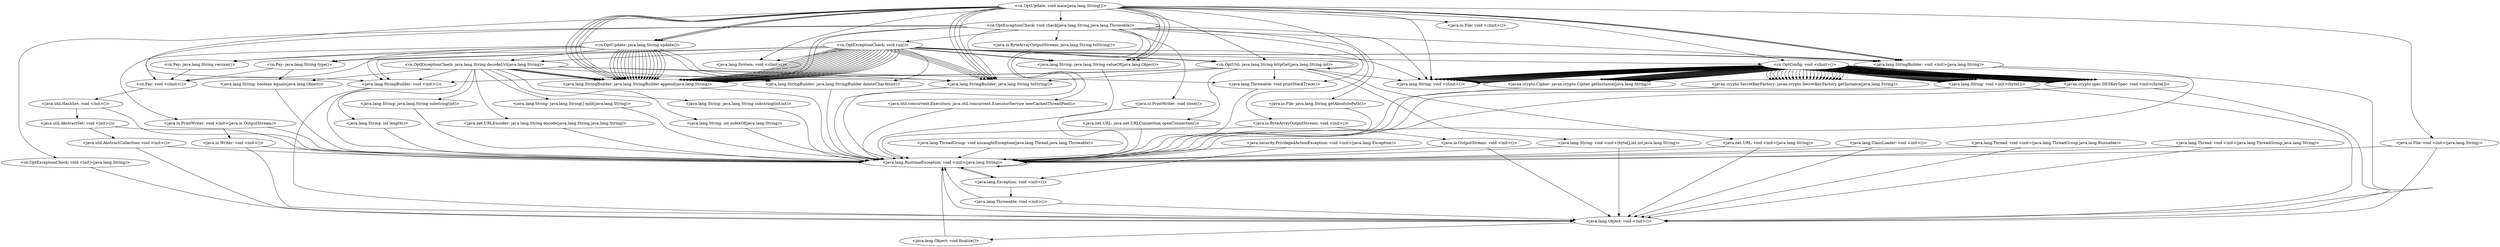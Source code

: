 digraph CallGraph {
"<cn.OptUpdate: void main(java.lang.String[])>" -> "<java.lang.System: void <clinit>()>";
"<cn.OptUpdate: void main(java.lang.String[])>" -> "<java.lang.StringBuilder: void <init>()>";
"<cn.OptUpdate: void main(java.lang.String[])>" -> "<cn.OptUtil: java.lang.String httpGet(java.lang.String,int)>";
"<cn.OptUpdate: void main(java.lang.String[])>" -> "<cn.OptUpdate: java.lang.String update()>";
"<cn.OptUpdate: void main(java.lang.String[])>" -> "<java.lang.StringBuilder: void <init>(java.lang.String)>";
"<cn.OptUpdate: void main(java.lang.String[])>" -> "<java.lang.String: java.lang.String valueOf(java.lang.Object)>";
"<cn.OptUpdate: void main(java.lang.String[])>" -> "<cn.OptUpdate: java.lang.String update()>";
"<cn.OptUpdate: void main(java.lang.String[])>" -> "<java.lang.StringBuilder: void <init>(java.lang.String)>";
"<cn.OptUpdate: void main(java.lang.String[])>" -> "<java.lang.String: java.lang.String valueOf(java.lang.Object)>";
"<cn.OptUpdate: void main(java.lang.String[])>" -> "<java.lang.StringBuilder: void <init>(java.lang.String)>";
"<cn.OptUpdate: void main(java.lang.String[])>" -> "<java.lang.String: java.lang.String valueOf(java.lang.Object)>";
"<cn.OptUpdate: void main(java.lang.String[])>" -> "<java.io.File: void <init>(java.lang.String)>";
"<cn.OptUpdate: void main(java.lang.String[])>" -> "<cn.OptUpdate: java.lang.String update()>";
"<cn.OptUpdate: void main(java.lang.String[])>" -> "<cn.OptExceptionCheck: void check(java.lang.String,java.lang.Throwable)>";
"<cn.OptUpdate: void main(java.lang.String[])>" -> "<cn.OptConfig: void <clinit>()>";
"<cn.OptUpdate: void main(java.lang.String[])>" -> "<java.lang.String: void <clinit>()>";
"<cn.OptUpdate: void main(java.lang.String[])>" -> "<java.io.File: void <clinit>()>";
"<java.lang.ThreadGroup: void uncaughtException(java.lang.Thread,java.lang.Throwable)>" -> "<java.lang.RuntimeException: void <init>(java.lang.String)>";
"<java.lang.ClassLoader: void <init>()>" -> "<java.lang.Object: void <init>()>";
"<java.lang.ClassLoader: void <init>()>" -> "<java.lang.RuntimeException: void <init>(java.lang.String)>";
"<java.security.PrivilegedActionException: void <init>(java.lang.Exception)>" -> "<java.lang.Exception: void <init>()>";
"<java.security.PrivilegedActionException: void <init>(java.lang.Exception)>" -> "<java.lang.RuntimeException: void <init>(java.lang.String)>";
"<java.lang.Thread: void <init>(java.lang.ThreadGroup,java.lang.Runnable)>" -> "<java.lang.Object: void <init>()>";
"<java.lang.Thread: void <init>(java.lang.ThreadGroup,java.lang.Runnable)>" -> "<java.lang.RuntimeException: void <init>(java.lang.String)>";
"<java.lang.Thread: void <init>(java.lang.ThreadGroup,java.lang.String)>" -> "<java.lang.Object: void <init>()>";
"<java.lang.Thread: void <init>(java.lang.ThreadGroup,java.lang.String)>" -> "<java.lang.RuntimeException: void <init>(java.lang.String)>";
"<java.lang.StringBuilder: void <init>()>" -> "<java.lang.Object: void <init>()>";
"<java.lang.StringBuilder: void <init>()>" -> "<java.lang.RuntimeException: void <init>(java.lang.String)>";
"<cn.OptUtil: java.lang.String httpGet(java.lang.String,int)>" -> "<java.lang.String: void <clinit>()>";
"<cn.OptUtil: java.lang.String httpGet(java.lang.String,int)>" -> "<cn.OptUtil: java.lang.String httpGet(java.lang.String,int)>";
"<cn.OptUtil: java.lang.String httpGet(java.lang.String,int)>" -> "<java.lang.String: void <init>(byte[],int,int,java.lang.String)>";
"<cn.OptUtil: java.lang.String httpGet(java.lang.String,int)>" -> "<java.net.URL: void <init>(java.lang.String)>";
"<cn.OptUtil: java.lang.String httpGet(java.lang.String,int)>" -> "<java.lang.StringBuilder: void <init>()>";
"<cn.OptUpdate: java.lang.String update()>" -> "<cn.Pay: void <clinit>()>";
"<cn.OptUpdate: java.lang.String update()>" -> "<cn.OptExceptionCheck: java.lang.String decodeUrl(java.lang.String)>";
"<cn.OptUpdate: java.lang.String update()>" -> "<cn.Pay: java.lang.String type()>";
"<cn.OptUpdate: java.lang.String update()>" -> "<cn.Pay: java.lang.String version()>";
"<cn.OptUpdate: java.lang.String update()>" -> "<java.lang.StringBuilder: void <init>()>";
"<java.lang.StringBuilder: void <init>(java.lang.String)>" -> "<java.lang.Object: void <init>()>";
"<java.lang.StringBuilder: void <init>(java.lang.String)>" -> "<java.lang.RuntimeException: void <init>(java.lang.String)>";
"<java.lang.String: java.lang.String valueOf(java.lang.Object)>" -> "<java.lang.RuntimeException: void <init>(java.lang.String)>";
"<java.io.File: void <init>(java.lang.String)>" -> "<java.lang.Object: void <init>()>";
"<java.io.File: void <init>(java.lang.String)>" -> "<java.lang.RuntimeException: void <init>(java.lang.String)>";
"<cn.OptExceptionCheck: void check(java.lang.String,java.lang.Throwable)>" -> "<java.lang.String: void <clinit>()>";
"<cn.OptExceptionCheck: void check(java.lang.String,java.lang.Throwable)>" -> "<cn.OptExceptionCheck: void <init>(java.lang.String)>";
"<cn.OptExceptionCheck: void check(java.lang.String,java.lang.Throwable)>" -> "<java.lang.StringBuilder: void <init>(java.lang.String)>";
"<cn.OptExceptionCheck: void check(java.lang.String,java.lang.Throwable)>" -> "<java.lang.String: java.lang.String valueOf(java.lang.Object)>";
"<cn.OptExceptionCheck: void check(java.lang.String,java.lang.Throwable)>" -> "<java.util.concurrent.Executors: java.util.concurrent.ExecutorService newCachedThreadPool()>";
"<cn.OptExceptionCheck: void check(java.lang.String,java.lang.Throwable)>" -> "<java.io.PrintWriter: void <init>(java.io.OutputStream)>";
"<cn.OptExceptionCheck: void check(java.lang.String,java.lang.Throwable)>" -> "<java.io.ByteArrayOutputStream: void <init>()>";
"<cn.OptConfig: void <clinit>()>" -> "<java.lang.String: void <clinit>()>";
"<cn.OptConfig: void <clinit>()>" -> "<java.lang.String: void <init>(byte[])>";
"<cn.OptConfig: void <clinit>()>" -> "<javax.crypto.Cipher: javax.crypto.Cipher getInstance(java.lang.String)>";
"<cn.OptConfig: void <clinit>()>" -> "<javax.crypto.spec.DESKeySpec: void <init>(byte[])>";
"<cn.OptConfig: void <clinit>()>" -> "<javax.crypto.SecretKeyFactory: javax.crypto.SecretKeyFactory getInstance(java.lang.String)>";
"<cn.OptConfig: void <clinit>()>" -> "<java.lang.String: void <init>(byte[])>";
"<cn.OptConfig: void <clinit>()>" -> "<javax.crypto.Cipher: javax.crypto.Cipher getInstance(java.lang.String)>";
"<cn.OptConfig: void <clinit>()>" -> "<javax.crypto.spec.DESKeySpec: void <init>(byte[])>";
"<cn.OptConfig: void <clinit>()>" -> "<javax.crypto.SecretKeyFactory: javax.crypto.SecretKeyFactory getInstance(java.lang.String)>";
"<cn.OptConfig: void <clinit>()>" -> "<java.lang.String: void <init>(byte[])>";
"<cn.OptConfig: void <clinit>()>" -> "<javax.crypto.Cipher: javax.crypto.Cipher getInstance(java.lang.String)>";
"<cn.OptConfig: void <clinit>()>" -> "<javax.crypto.spec.DESKeySpec: void <init>(byte[])>";
"<cn.OptConfig: void <clinit>()>" -> "<javax.crypto.SecretKeyFactory: javax.crypto.SecretKeyFactory getInstance(java.lang.String)>";
"<cn.OptConfig: void <clinit>()>" -> "<java.lang.String: void <init>(byte[])>";
"<cn.OptConfig: void <clinit>()>" -> "<javax.crypto.Cipher: javax.crypto.Cipher getInstance(java.lang.String)>";
"<cn.OptConfig: void <clinit>()>" -> "<javax.crypto.spec.DESKeySpec: void <init>(byte[])>";
"<cn.OptConfig: void <clinit>()>" -> "<javax.crypto.SecretKeyFactory: javax.crypto.SecretKeyFactory getInstance(java.lang.String)>";
"<cn.OptConfig: void <clinit>()>" -> "<java.lang.String: void <init>(byte[])>";
"<cn.OptConfig: void <clinit>()>" -> "<javax.crypto.Cipher: javax.crypto.Cipher getInstance(java.lang.String)>";
"<cn.OptConfig: void <clinit>()>" -> "<javax.crypto.spec.DESKeySpec: void <init>(byte[])>";
"<cn.OptConfig: void <clinit>()>" -> "<javax.crypto.SecretKeyFactory: javax.crypto.SecretKeyFactory getInstance(java.lang.String)>";
"<cn.OptConfig: void <clinit>()>" -> "<java.lang.String: void <init>(byte[])>";
"<cn.OptConfig: void <clinit>()>" -> "<javax.crypto.Cipher: javax.crypto.Cipher getInstance(java.lang.String)>";
"<cn.OptConfig: void <clinit>()>" -> "<javax.crypto.spec.DESKeySpec: void <init>(byte[])>";
"<cn.OptConfig: void <clinit>()>" -> "<javax.crypto.SecretKeyFactory: javax.crypto.SecretKeyFactory getInstance(java.lang.String)>";
"<cn.OptConfig: void <clinit>()>" -> "<java.lang.String: void <init>(byte[])>";
"<cn.OptConfig: void <clinit>()>" -> "<javax.crypto.Cipher: javax.crypto.Cipher getInstance(java.lang.String)>";
"<cn.OptConfig: void <clinit>()>" -> "<javax.crypto.spec.DESKeySpec: void <init>(byte[])>";
"<cn.OptConfig: void <clinit>()>" -> "<javax.crypto.SecretKeyFactory: javax.crypto.SecretKeyFactory getInstance(java.lang.String)>";
"<cn.OptConfig: void <clinit>()>" -> "<java.lang.String: void <init>(byte[])>";
"<cn.OptConfig: void <clinit>()>" -> "<javax.crypto.Cipher: javax.crypto.Cipher getInstance(java.lang.String)>";
"<cn.OptConfig: void <clinit>()>" -> "<javax.crypto.spec.DESKeySpec: void <init>(byte[])>";
"<cn.OptConfig: void <clinit>()>" -> "<javax.crypto.SecretKeyFactory: javax.crypto.SecretKeyFactory getInstance(java.lang.String)>";
"<cn.OptConfig: void <clinit>()>" -> "<java.lang.String: void <init>(byte[])>";
"<cn.OptConfig: void <clinit>()>" -> "<javax.crypto.Cipher: javax.crypto.Cipher getInstance(java.lang.String)>";
"<cn.OptConfig: void <clinit>()>" -> "<javax.crypto.spec.DESKeySpec: void <init>(byte[])>";
"<cn.OptConfig: void <clinit>()>" -> "<javax.crypto.SecretKeyFactory: javax.crypto.SecretKeyFactory getInstance(java.lang.String)>";
"<cn.OptConfig: void <clinit>()>" -> "<java.lang.String: void <init>(byte[])>";
"<cn.OptConfig: void <clinit>()>" -> "<javax.crypto.Cipher: javax.crypto.Cipher getInstance(java.lang.String)>";
"<cn.OptConfig: void <clinit>()>" -> "<javax.crypto.spec.DESKeySpec: void <init>(byte[])>";
"<cn.OptConfig: void <clinit>()>" -> "<javax.crypto.SecretKeyFactory: javax.crypto.SecretKeyFactory getInstance(java.lang.String)>";
"<cn.OptConfig: void <clinit>()>" -> "<java.lang.String: void <init>(byte[])>";
"<cn.OptConfig: void <clinit>()>" -> "<javax.crypto.Cipher: javax.crypto.Cipher getInstance(java.lang.String)>";
"<cn.OptConfig: void <clinit>()>" -> "<javax.crypto.spec.DESKeySpec: void <init>(byte[])>";
"<cn.OptConfig: void <clinit>()>" -> "<javax.crypto.SecretKeyFactory: javax.crypto.SecretKeyFactory getInstance(java.lang.String)>";
"<cn.OptConfig: void <clinit>()>" -> "<java.lang.String: void <init>(byte[])>";
"<cn.OptConfig: void <clinit>()>" -> "<javax.crypto.Cipher: javax.crypto.Cipher getInstance(java.lang.String)>";
"<cn.OptConfig: void <clinit>()>" -> "<javax.crypto.spec.DESKeySpec: void <init>(byte[])>";
"<cn.OptConfig: void <clinit>()>" -> "<javax.crypto.SecretKeyFactory: javax.crypto.SecretKeyFactory getInstance(java.lang.String)>";
"<cn.OptConfig: void <clinit>()>" -> "<java.lang.String: void <init>(byte[])>";
"<cn.OptConfig: void <clinit>()>" -> "<javax.crypto.Cipher: javax.crypto.Cipher getInstance(java.lang.String)>";
"<cn.OptConfig: void <clinit>()>" -> "<javax.crypto.spec.DESKeySpec: void <init>(byte[])>";
"<cn.OptConfig: void <clinit>()>" -> "<javax.crypto.SecretKeyFactory: javax.crypto.SecretKeyFactory getInstance(java.lang.String)>";
"<cn.OptConfig: void <clinit>()>" -> "<java.lang.String: void <init>(byte[])>";
"<cn.OptConfig: void <clinit>()>" -> "<javax.crypto.Cipher: javax.crypto.Cipher getInstance(java.lang.String)>";
"<cn.OptConfig: void <clinit>()>" -> "<javax.crypto.spec.DESKeySpec: void <init>(byte[])>";
"<cn.OptConfig: void <clinit>()>" -> "<javax.crypto.SecretKeyFactory: javax.crypto.SecretKeyFactory getInstance(java.lang.String)>";
"<cn.OptConfig: void <clinit>()>" -> "<java.lang.String: void <init>(byte[])>";
"<cn.OptConfig: void <clinit>()>" -> "<javax.crypto.Cipher: javax.crypto.Cipher getInstance(java.lang.String)>";
"<cn.OptConfig: void <clinit>()>" -> "<javax.crypto.spec.DESKeySpec: void <init>(byte[])>";
"<cn.OptConfig: void <clinit>()>" -> "<javax.crypto.SecretKeyFactory: javax.crypto.SecretKeyFactory getInstance(java.lang.String)>";
"<cn.OptConfig: void <clinit>()>" -> "<java.lang.String: void <init>(byte[])>";
"<cn.OptConfig: void <clinit>()>" -> "<javax.crypto.Cipher: javax.crypto.Cipher getInstance(java.lang.String)>";
"<cn.OptConfig: void <clinit>()>" -> "<javax.crypto.spec.DESKeySpec: void <init>(byte[])>";
"<cn.OptConfig: void <clinit>()>" -> "<javax.crypto.SecretKeyFactory: javax.crypto.SecretKeyFactory getInstance(java.lang.String)>";
"<cn.OptConfig: void <clinit>()>" -> "<java.lang.String: void <init>(byte[])>";
"<cn.OptConfig: void <clinit>()>" -> "<javax.crypto.Cipher: javax.crypto.Cipher getInstance(java.lang.String)>";
"<cn.OptConfig: void <clinit>()>" -> "<javax.crypto.spec.DESKeySpec: void <init>(byte[])>";
"<cn.OptConfig: void <clinit>()>" -> "<javax.crypto.SecretKeyFactory: javax.crypto.SecretKeyFactory getInstance(java.lang.String)>";
"<cn.OptConfig: void <clinit>()>" -> "<java.lang.String: void <init>(byte[])>";
"<cn.OptConfig: void <clinit>()>" -> "<javax.crypto.Cipher: javax.crypto.Cipher getInstance(java.lang.String)>";
"<cn.OptConfig: void <clinit>()>" -> "<javax.crypto.spec.DESKeySpec: void <init>(byte[])>";
"<cn.OptConfig: void <clinit>()>" -> "<javax.crypto.SecretKeyFactory: javax.crypto.SecretKeyFactory getInstance(java.lang.String)>";
"<cn.OptConfig: void <clinit>()>" -> "<java.lang.String: void <init>(byte[])>";
"<cn.OptConfig: void <clinit>()>" -> "<javax.crypto.Cipher: javax.crypto.Cipher getInstance(java.lang.String)>";
"<cn.OptConfig: void <clinit>()>" -> "<javax.crypto.spec.DESKeySpec: void <init>(byte[])>";
"<cn.OptConfig: void <clinit>()>" -> "<javax.crypto.SecretKeyFactory: javax.crypto.SecretKeyFactory getInstance(java.lang.String)>";
"<cn.OptConfig: void <clinit>()>" -> "<java.lang.String: void <init>(byte[])>";
"<cn.OptConfig: void <clinit>()>" -> "<javax.crypto.Cipher: javax.crypto.Cipher getInstance(java.lang.String)>";
"<cn.OptConfig: void <clinit>()>" -> "<javax.crypto.spec.DESKeySpec: void <init>(byte[])>";
"<cn.OptConfig: void <clinit>()>" -> "<javax.crypto.SecretKeyFactory: javax.crypto.SecretKeyFactory getInstance(java.lang.String)>";
"<cn.OptConfig: void <clinit>()>" -> "<java.lang.String: void <init>(byte[])>";
"<cn.OptConfig: void <clinit>()>" -> "<javax.crypto.Cipher: javax.crypto.Cipher getInstance(java.lang.String)>";
"<cn.OptConfig: void <clinit>()>" -> "<javax.crypto.spec.DESKeySpec: void <init>(byte[])>";
"<cn.OptConfig: void <clinit>()>" -> "<javax.crypto.SecretKeyFactory: javax.crypto.SecretKeyFactory getInstance(java.lang.String)>";
"<cn.OptConfig: void <clinit>()>" -> "<java.lang.String: void <init>(byte[])>";
"<cn.OptConfig: void <clinit>()>" -> "<javax.crypto.Cipher: javax.crypto.Cipher getInstance(java.lang.String)>";
"<cn.OptConfig: void <clinit>()>" -> "<javax.crypto.spec.DESKeySpec: void <init>(byte[])>";
"<cn.OptConfig: void <clinit>()>" -> "<javax.crypto.SecretKeyFactory: javax.crypto.SecretKeyFactory getInstance(java.lang.String)>";
"<cn.OptConfig: void <clinit>()>" -> "<java.lang.String: void <clinit>()>";
"<cn.OptConfig: void <clinit>()>" -> "<java.lang.String: void <clinit>()>";
"<cn.OptConfig: void <clinit>()>" -> "<java.lang.String: void <clinit>()>";
"<cn.OptConfig: void <clinit>()>" -> "<java.lang.String: void <clinit>()>";
"<cn.OptConfig: void <clinit>()>" -> "<java.lang.String: void <clinit>()>";
"<cn.OptConfig: void <clinit>()>" -> "<java.lang.String: void <clinit>()>";
"<cn.OptConfig: void <clinit>()>" -> "<java.lang.String: void <clinit>()>";
"<cn.OptConfig: void <clinit>()>" -> "<java.lang.String: void <clinit>()>";
"<cn.OptConfig: void <clinit>()>" -> "<java.lang.String: void <clinit>()>";
"<cn.OptConfig: void <clinit>()>" -> "<java.lang.String: void <clinit>()>";
"<cn.OptConfig: void <clinit>()>" -> "<java.lang.String: void <clinit>()>";
"<cn.OptConfig: void <clinit>()>" -> "<java.lang.String: void <clinit>()>";
"<cn.OptConfig: void <clinit>()>" -> "<java.lang.String: void <clinit>()>";
"<cn.OptConfig: void <clinit>()>" -> "<java.lang.String: void <clinit>()>";
"<cn.OptConfig: void <clinit>()>" -> "<java.lang.String: void <clinit>()>";
"<cn.OptConfig: void <clinit>()>" -> "<java.lang.String: void <clinit>()>";
"<cn.OptConfig: void <clinit>()>" -> "<java.lang.String: void <clinit>()>";
"<cn.OptConfig: void <clinit>()>" -> "<java.lang.String: void <clinit>()>";
"<cn.OptConfig: void <clinit>()>" -> "<java.lang.String: void <clinit>()>";
"<cn.OptConfig: void <clinit>()>" -> "<java.lang.String: void <clinit>()>";
"<cn.OptConfig: void <clinit>()>" -> "<java.lang.String: void <clinit>()>";
"<java.lang.RuntimeException: void <init>(java.lang.String)>" -> "<java.lang.Exception: void <init>()>";
"<java.lang.RuntimeException: void <init>(java.lang.String)>" -> "<java.lang.RuntimeException: void <init>(java.lang.String)>";
"<java.lang.Object: void <init>()>" -> "<java.lang.Object: void finalize()>";
"<java.lang.Object: void <init>()>" -> "<java.lang.RuntimeException: void <init>(java.lang.String)>";
"<java.lang.Exception: void <init>()>" -> "<java.lang.Throwable: void <init>()>";
"<java.lang.Exception: void <init>()>" -> "<java.lang.RuntimeException: void <init>(java.lang.String)>";
"<java.lang.String: void <init>(byte[],int,int,java.lang.String)>" -> "<java.lang.Object: void <init>()>";
"<java.lang.String: void <init>(byte[],int,int,java.lang.String)>" -> "<java.lang.RuntimeException: void <init>(java.lang.String)>";
"<java.net.URL: void <init>(java.lang.String)>" -> "<java.lang.Object: void <init>()>";
"<java.net.URL: void <init>(java.lang.String)>" -> "<java.lang.RuntimeException: void <init>(java.lang.String)>";
"<cn.Pay: void <clinit>()>" -> "<java.util.HashSet: void <init>()>";
"<cn.OptExceptionCheck: java.lang.String decodeUrl(java.lang.String)>" -> "<java.lang.StringBuilder: void <init>()>";
"<cn.OptExceptionCheck: java.lang.String decodeUrl(java.lang.String)>" -> "<java.net.URLEncoder: java.lang.String encode(java.lang.String,java.lang.String)>";
"<cn.Pay: java.lang.String type()>" -> "<cn.Pay: void <clinit>()>";
"<cn.Pay: java.lang.String version()>" -> "<cn.Pay: void <clinit>()>";
"<cn.OptExceptionCheck: void <init>(java.lang.String)>" -> "<java.lang.Object: void <init>()>";
"<java.util.concurrent.Executors: java.util.concurrent.ExecutorService newCachedThreadPool()>" -> "<java.lang.RuntimeException: void <init>(java.lang.String)>";
"<java.io.PrintWriter: void <init>(java.io.OutputStream)>" -> "<java.io.Writer: void <init>()>";
"<java.io.PrintWriter: void <init>(java.io.OutputStream)>" -> "<java.lang.RuntimeException: void <init>(java.lang.String)>";
"<java.io.ByteArrayOutputStream: void <init>()>" -> "<java.io.OutputStream: void <init>()>";
"<java.io.ByteArrayOutputStream: void <init>()>" -> "<java.lang.RuntimeException: void <init>(java.lang.String)>";
"<java.lang.String: void <init>(byte[])>" -> "<java.lang.Object: void <init>()>";
"<java.lang.String: void <init>(byte[])>" -> "<java.lang.RuntimeException: void <init>(java.lang.String)>";
"<javax.crypto.Cipher: javax.crypto.Cipher getInstance(java.lang.String)>" -> "<java.lang.RuntimeException: void <init>(java.lang.String)>";
"<javax.crypto.spec.DESKeySpec: void <init>(byte[])>" -> "<java.lang.Object: void <init>()>";
"<javax.crypto.spec.DESKeySpec: void <init>(byte[])>" -> "<java.lang.RuntimeException: void <init>(java.lang.String)>";
"<javax.crypto.SecretKeyFactory: javax.crypto.SecretKeyFactory getInstance(java.lang.String)>" -> "<java.lang.RuntimeException: void <init>(java.lang.String)>";
"<java.lang.Object: void finalize()>" -> "<java.lang.RuntimeException: void <init>(java.lang.String)>";
"<java.lang.Throwable: void <init>()>" -> "<java.lang.Object: void <init>()>";
"<java.lang.Throwable: void <init>()>" -> "<java.lang.RuntimeException: void <init>(java.lang.String)>";
"<java.util.HashSet: void <init>()>" -> "<java.util.AbstractSet: void <init>()>";
"<java.util.HashSet: void <init>()>" -> "<java.lang.RuntimeException: void <init>(java.lang.String)>";
"<java.net.URLEncoder: java.lang.String encode(java.lang.String,java.lang.String)>" -> "<java.lang.RuntimeException: void <init>(java.lang.String)>";
"<java.io.Writer: void <init>()>" -> "<java.lang.Object: void <init>()>";
"<java.io.Writer: void <init>()>" -> "<java.lang.RuntimeException: void <init>(java.lang.String)>";
"<java.io.OutputStream: void <init>()>" -> "<java.lang.Object: void <init>()>";
"<java.io.OutputStream: void <init>()>" -> "<java.lang.RuntimeException: void <init>(java.lang.String)>";
"<java.util.AbstractSet: void <init>()>" -> "<java.util.AbstractCollection: void <init>()>";
"<java.util.AbstractSet: void <init>()>" -> "<java.lang.RuntimeException: void <init>(java.lang.String)>";
"<java.util.AbstractCollection: void <init>()>" -> "<java.lang.Object: void <init>()>";
"<java.util.AbstractCollection: void <init>()>" -> "<java.lang.RuntimeException: void <init>(java.lang.String)>";
"<cn.OptExceptionCheck: java.lang.String decodeUrl(java.lang.String)>" -> "<java.lang.StringBuilder: java.lang.StringBuilder deleteCharAt(int)>";
"<cn.OptExceptionCheck: java.lang.String decodeUrl(java.lang.String)>" -> "<java.lang.StringBuilder: java.lang.String toString()>";
"<cn.OptExceptionCheck: java.lang.String decodeUrl(java.lang.String)>" -> "<java.lang.StringBuilder: java.lang.StringBuilder append(java.lang.String)>";
"<cn.OptExceptionCheck: java.lang.String decodeUrl(java.lang.String)>" -> "<java.lang.StringBuilder: java.lang.StringBuilder append(java.lang.String)>";
"<cn.OptExceptionCheck: java.lang.String decodeUrl(java.lang.String)>" -> "<java.lang.StringBuilder: java.lang.StringBuilder append(java.lang.String)>";
"<cn.OptExceptionCheck: java.lang.String decodeUrl(java.lang.String)>" -> "<java.lang.StringBuilder: java.lang.StringBuilder append(java.lang.String)>";
"<java.lang.StringBuilder: java.lang.StringBuilder deleteCharAt(int)>" -> "<java.lang.RuntimeException: void <init>(java.lang.String)>";
"<java.lang.StringBuilder: java.lang.String toString()>" -> "<java.lang.RuntimeException: void <init>(java.lang.String)>";
"<java.lang.StringBuilder: java.lang.StringBuilder append(java.lang.String)>" -> "<java.lang.RuntimeException: void <init>(java.lang.String)>";
"<cn.OptExceptionCheck: void check(java.lang.String,java.lang.Throwable)>" -> "<java.lang.StringBuilder: java.lang.StringBuilder append(java.lang.String)>";
"<cn.OptExceptionCheck: void check(java.lang.String,java.lang.Throwable)>" -> "<java.lang.StringBuilder: java.lang.StringBuilder append(java.lang.String)>";
"<cn.OptExceptionCheck: void check(java.lang.String,java.lang.Throwable)>" -> "<java.lang.StringBuilder: java.lang.String toString()>";
"<cn.OptExceptionCheck: void check(java.lang.String,java.lang.Throwable)>" -> "<cn.OptExceptionCheck: void run()>";
"<cn.OptExceptionCheck: void run()>" -> "<cn.Pay: void <clinit>()>";
"<cn.OptExceptionCheck: void run()>" -> "<java.lang.StringBuilder: void <init>(java.lang.String)>";
"<cn.OptExceptionCheck: void run()>" -> "<cn.OptUtil: java.lang.String httpGet(java.lang.String,int)>";
"<cn.OptExceptionCheck: void run()>" -> "<java.lang.StringBuilder: void <init>(java.lang.String)>";
"<cn.OptExceptionCheck: void run()>" -> "<java.lang.String: java.lang.String valueOf(java.lang.Object)>";
"<cn.OptExceptionCheck: void run()>" -> "<cn.OptUtil: java.lang.String httpGet(java.lang.String,int)>";
"<cn.OptExceptionCheck: void run()>" -> "<java.lang.StringBuilder: void <init>(java.lang.String)>";
"<cn.OptExceptionCheck: void run()>" -> "<java.lang.String: java.lang.String valueOf(java.lang.Object)>";
"<cn.OptExceptionCheck: void run()>" -> "<cn.OptExceptionCheck: java.lang.String decodeUrl(java.lang.String)>";
"<cn.OptExceptionCheck: void run()>" -> "<cn.Pay: java.lang.String type()>";
"<cn.OptExceptionCheck: void run()>" -> "<cn.Pay: java.lang.String version()>";
"<cn.OptExceptionCheck: void run()>" -> "<java.lang.StringBuilder: void <init>()>";
"<cn.OptExceptionCheck: void run()>" -> "<java.lang.String: void <clinit>()>";
"<cn.OptExceptionCheck: void run()>" -> "<cn.OptConfig: void <clinit>()>";
"<cn.OptExceptionCheck: void run()>" -> "<java.lang.System: void <clinit>()>";
"<cn.OptExceptionCheck: void run()>" -> "<java.lang.StringBuilder: java.lang.StringBuilder append(java.lang.String)>";
"<cn.OptExceptionCheck: void run()>" -> "<java.lang.StringBuilder: java.lang.StringBuilder append(java.lang.String)>";
"<cn.OptExceptionCheck: void run()>" -> "<java.lang.StringBuilder: java.lang.StringBuilder append(java.lang.String)>";
"<cn.OptExceptionCheck: void run()>" -> "<java.lang.StringBuilder: java.lang.StringBuilder append(java.lang.String)>";
"<cn.OptExceptionCheck: void run()>" -> "<java.lang.StringBuilder: java.lang.StringBuilder append(java.lang.String)>";
"<cn.OptExceptionCheck: void run()>" -> "<java.lang.StringBuilder: java.lang.StringBuilder append(java.lang.String)>";
"<cn.OptExceptionCheck: void run()>" -> "<java.lang.StringBuilder: java.lang.StringBuilder append(java.lang.String)>";
"<cn.OptExceptionCheck: void run()>" -> "<java.lang.StringBuilder: java.lang.StringBuilder append(java.lang.String)>";
"<cn.OptExceptionCheck: void run()>" -> "<java.lang.StringBuilder: java.lang.StringBuilder append(java.lang.String)>";
"<cn.OptExceptionCheck: void run()>" -> "<java.lang.StringBuilder: java.lang.StringBuilder append(java.lang.String)>";
"<cn.OptExceptionCheck: void run()>" -> "<java.lang.StringBuilder: java.lang.StringBuilder append(java.lang.String)>";
"<cn.OptExceptionCheck: void run()>" -> "<java.lang.StringBuilder: java.lang.StringBuilder append(java.lang.String)>";
"<cn.OptExceptionCheck: void run()>" -> "<java.lang.StringBuilder: java.lang.StringBuilder append(java.lang.String)>";
"<cn.OptExceptionCheck: void run()>" -> "<java.lang.StringBuilder: java.lang.StringBuilder append(java.lang.String)>";
"<cn.OptExceptionCheck: void run()>" -> "<java.lang.StringBuilder: java.lang.StringBuilder append(java.lang.String)>";
"<cn.OptExceptionCheck: void run()>" -> "<java.lang.StringBuilder: java.lang.StringBuilder append(java.lang.String)>";
"<cn.OptExceptionCheck: void run()>" -> "<java.lang.StringBuilder: java.lang.StringBuilder append(java.lang.String)>";
"<cn.OptExceptionCheck: void run()>" -> "<java.lang.StringBuilder: java.lang.StringBuilder append(java.lang.String)>";
"<cn.OptExceptionCheck: void run()>" -> "<java.lang.StringBuilder: java.lang.StringBuilder deleteCharAt(int)>";
"<cn.OptExceptionCheck: void run()>" -> "<java.lang.StringBuilder: java.lang.String toString()>";
"<cn.OptExceptionCheck: void run()>" -> "<java.lang.StringBuilder: java.lang.StringBuilder append(java.lang.String)>";
"<cn.OptExceptionCheck: void run()>" -> "<java.lang.StringBuilder: java.lang.String toString()>";
"<cn.OptExceptionCheck: void run()>" -> "<java.lang.StringBuilder: java.lang.StringBuilder append(java.lang.String)>";
"<cn.OptExceptionCheck: void run()>" -> "<java.lang.StringBuilder: java.lang.String toString()>";
"<cn.OptExceptionCheck: void run()>" -> "<java.lang.StringBuilder: java.lang.StringBuilder append(java.lang.String)>";
"<cn.OptExceptionCheck: void run()>" -> "<java.lang.StringBuilder: java.lang.String toString()>";
"<cn.OptExceptionCheck: void check(java.lang.String,java.lang.Throwable)>" -> "<java.io.PrintWriter: void close()>";
"<java.io.PrintWriter: void close()>" -> "<java.lang.RuntimeException: void <init>(java.lang.String)>";
"<cn.OptExceptionCheck: void check(java.lang.String,java.lang.Throwable)>" -> "<java.io.ByteArrayOutputStream: java.lang.String toString()>";
"<java.io.ByteArrayOutputStream: java.lang.String toString()>" -> "<java.lang.RuntimeException: void <init>(java.lang.String)>";
"<cn.OptUpdate: java.lang.String update()>" -> "<java.lang.StringBuilder: java.lang.StringBuilder append(java.lang.String)>";
"<cn.OptUpdate: java.lang.String update()>" -> "<java.lang.StringBuilder: java.lang.StringBuilder append(java.lang.String)>";
"<cn.OptUpdate: java.lang.String update()>" -> "<java.lang.StringBuilder: java.lang.StringBuilder append(java.lang.String)>";
"<cn.OptUpdate: java.lang.String update()>" -> "<java.lang.StringBuilder: java.lang.StringBuilder append(java.lang.String)>";
"<cn.OptUpdate: java.lang.String update()>" -> "<java.lang.StringBuilder: java.lang.StringBuilder append(java.lang.String)>";
"<cn.OptUpdate: java.lang.String update()>" -> "<java.lang.StringBuilder: java.lang.StringBuilder append(java.lang.String)>";
"<cn.OptUpdate: java.lang.String update()>" -> "<java.lang.StringBuilder: java.lang.StringBuilder append(java.lang.String)>";
"<cn.OptUpdate: java.lang.String update()>" -> "<java.lang.StringBuilder: java.lang.StringBuilder append(java.lang.String)>";
"<cn.OptUpdate: java.lang.String update()>" -> "<java.lang.StringBuilder: java.lang.StringBuilder append(java.lang.String)>";
"<cn.OptUpdate: java.lang.String update()>" -> "<java.lang.StringBuilder: java.lang.StringBuilder append(java.lang.String)>";
"<cn.OptUpdate: java.lang.String update()>" -> "<java.lang.StringBuilder: java.lang.StringBuilder append(java.lang.String)>";
"<cn.OptUpdate: java.lang.String update()>" -> "<java.lang.StringBuilder: java.lang.StringBuilder append(java.lang.String)>";
"<cn.OptUpdate: java.lang.String update()>" -> "<java.lang.StringBuilder: java.lang.StringBuilder append(java.lang.String)>";
"<cn.OptUpdate: java.lang.String update()>" -> "<java.lang.StringBuilder: java.lang.StringBuilder append(java.lang.String)>";
"<cn.OptUpdate: java.lang.String update()>" -> "<java.lang.StringBuilder: java.lang.StringBuilder append(java.lang.String)>";
"<cn.OptUpdate: java.lang.String update()>" -> "<java.lang.StringBuilder: java.lang.StringBuilder append(java.lang.String)>";
"<cn.OptUpdate: java.lang.String update()>" -> "<java.lang.StringBuilder: java.lang.StringBuilder deleteCharAt(int)>";
"<cn.OptUpdate: java.lang.String update()>" -> "<java.lang.StringBuilder: java.lang.String toString()>";
"<cn.OptUtil: java.lang.String httpGet(java.lang.String,int)>" -> "<java.net.URL: java.net.URLConnection openConnection()>";
"<java.net.URL: java.net.URLConnection openConnection()>" -> "<java.lang.RuntimeException: void <init>(java.lang.String)>";
"<cn.OptUtil: java.lang.String httpGet(java.lang.String,int)>" -> "<java.lang.StringBuilder: java.lang.String toString()>";
"<cn.OptUtil: java.lang.String httpGet(java.lang.String,int)>" -> "<java.lang.StringBuilder: java.lang.StringBuilder append(java.lang.String)>";
"<cn.OptExceptionCheck: void check(java.lang.String,java.lang.Throwable)>" -> "<java.lang.Throwable: void printStackTrace()>";
"<java.lang.Throwable: void printStackTrace()>" -> "<java.lang.RuntimeException: void <init>(java.lang.String)>";
"<cn.OptExceptionCheck: java.lang.String decodeUrl(java.lang.String)>" -> "<java.lang.Throwable: void printStackTrace()>";
"<cn.OptUtil: java.lang.String httpGet(java.lang.String,int)>" -> "<java.lang.Throwable: void printStackTrace()>";
"<cn.OptUpdate: void main(java.lang.String[])>" -> "<java.io.File: java.lang.String getAbsolutePath()>";
"<java.io.File: java.lang.String getAbsolutePath()>" -> "<java.lang.RuntimeException: void <init>(java.lang.String)>";
"<cn.OptUpdate: void main(java.lang.String[])>" -> "<java.lang.StringBuilder: java.lang.StringBuilder append(java.lang.String)>";
"<cn.OptUpdate: void main(java.lang.String[])>" -> "<java.lang.StringBuilder: java.lang.String toString()>";
"<cn.OptUpdate: void main(java.lang.String[])>" -> "<java.lang.StringBuilder: java.lang.StringBuilder append(java.lang.String)>";
"<cn.OptUpdate: void main(java.lang.String[])>" -> "<java.lang.StringBuilder: java.lang.String toString()>";
"<cn.OptUpdate: void main(java.lang.String[])>" -> "<java.lang.StringBuilder: java.lang.StringBuilder append(java.lang.String)>";
"<cn.OptUpdate: void main(java.lang.String[])>" -> "<java.lang.StringBuilder: java.lang.String toString()>";
"<cn.OptUpdate: void main(java.lang.String[])>" -> "<java.lang.StringBuilder: java.lang.StringBuilder append(java.lang.String)>";
"<cn.Pay: java.lang.String type()>" -> "<java.lang.String: boolean equals(java.lang.Object)>";
"<java.lang.String: boolean equals(java.lang.Object)>" -> "<java.lang.RuntimeException: void <init>(java.lang.String)>";
"<cn.OptExceptionCheck: java.lang.String decodeUrl(java.lang.String)>" -> "<java.lang.String: java.lang.String[] split(java.lang.String)>";
"<cn.OptExceptionCheck: java.lang.String decodeUrl(java.lang.String)>" -> "<java.lang.String: boolean equals(java.lang.Object)>";
"<cn.OptExceptionCheck: java.lang.String decodeUrl(java.lang.String)>" -> "<java.lang.String: int indexOf(java.lang.String)>";
"<cn.OptExceptionCheck: java.lang.String decodeUrl(java.lang.String)>" -> "<java.lang.String: java.lang.String substring(int,int)>";
"<cn.OptExceptionCheck: java.lang.String decodeUrl(java.lang.String)>" -> "<java.lang.String: int length()>";
"<cn.OptExceptionCheck: java.lang.String decodeUrl(java.lang.String)>" -> "<java.lang.String: java.lang.String substring(int)>";
"<java.lang.String: java.lang.String[] split(java.lang.String)>" -> "<java.lang.RuntimeException: void <init>(java.lang.String)>";
"<java.lang.String: int indexOf(java.lang.String)>" -> "<java.lang.RuntimeException: void <init>(java.lang.String)>";
"<java.lang.String: java.lang.String substring(int,int)>" -> "<java.lang.RuntimeException: void <init>(java.lang.String)>";
"<java.lang.String: int length()>" -> "<java.lang.RuntimeException: void <init>(java.lang.String)>";
"<java.lang.String: java.lang.String substring(int)>" -> "<java.lang.RuntimeException: void <init>(java.lang.String)>";
}

